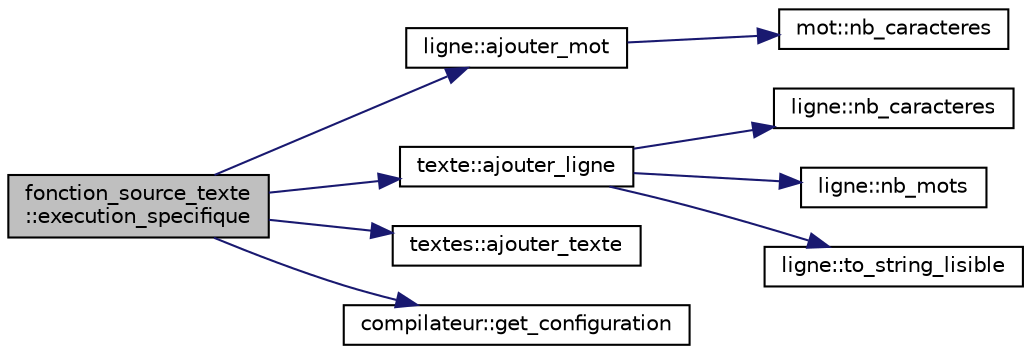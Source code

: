 digraph "fonction_source_texte::execution_specifique"
{
  edge [fontname="Helvetica",fontsize="10",labelfontname="Helvetica",labelfontsize="10"];
  node [fontname="Helvetica",fontsize="10",shape=record];
  rankdir="LR";
  Node48 [label="fonction_source_texte\l::execution_specifique",height=0.2,width=0.4,color="black", fillcolor="grey75", style="filled", fontcolor="black"];
  Node48 -> Node49 [color="midnightblue",fontsize="10",style="solid",fontname="Helvetica"];
  Node49 [label="ligne::ajouter_mot",height=0.2,width=0.4,color="black", fillcolor="white", style="filled",URL="$classligne.html#abb194a19c94d5d7ec48ef442f5043d1e",tooltip="Ajoute un mot à la ligne. "];
  Node49 -> Node50 [color="midnightblue",fontsize="10",style="solid",fontname="Helvetica"];
  Node50 [label="mot::nb_caracteres",height=0.2,width=0.4,color="black", fillcolor="white", style="filled",URL="$classmot.html#a9f5c9cd3673bd6d4ba3b7ea9e406ef49",tooltip="Retourne le nombre de caractère du mot. "];
  Node48 -> Node51 [color="midnightblue",fontsize="10",style="solid",fontname="Helvetica"];
  Node51 [label="texte::ajouter_ligne",height=0.2,width=0.4,color="black", fillcolor="white", style="filled",URL="$classtexte.html#abb3d9763a37659b12552379cb4e0dc8c",tooltip="Ajoute une ligne donnée en fin de texte. "];
  Node51 -> Node52 [color="midnightblue",fontsize="10",style="solid",fontname="Helvetica"];
  Node52 [label="ligne::nb_caracteres",height=0.2,width=0.4,color="black", fillcolor="white", style="filled",URL="$classligne.html#a3bfedd99e8ffbb068432df6d0768d5d1",tooltip="Retourne le nombre de caractères de la ligne. "];
  Node51 -> Node53 [color="midnightblue",fontsize="10",style="solid",fontname="Helvetica"];
  Node53 [label="ligne::nb_mots",height=0.2,width=0.4,color="black", fillcolor="white", style="filled",URL="$classligne.html#ada0847f3e3c95773bb2c03db970f81d7",tooltip="Retourne le nombre de mots de la ligne. "];
  Node51 -> Node54 [color="midnightblue",fontsize="10",style="solid",fontname="Helvetica"];
  Node54 [label="ligne::to_string_lisible",height=0.2,width=0.4,color="black", fillcolor="white", style="filled",URL="$classligne.html#affd23e66b472f932e1e28df34a652539",tooltip="Convertit et retourne la ligne au format QString avec l&#39;ajout de séparateur. "];
  Node48 -> Node55 [color="midnightblue",fontsize="10",style="solid",fontname="Helvetica"];
  Node55 [label="textes::ajouter_texte",height=0.2,width=0.4,color="black", fillcolor="white", style="filled",URL="$classtextes.html#a43f525d434beb88abf038c54fe656d91",tooltip="Ajoute un texte donné. "];
  Node48 -> Node56 [color="midnightblue",fontsize="10",style="solid",fontname="Helvetica"];
  Node56 [label="compilateur::get_configuration",height=0.2,width=0.4,color="black", fillcolor="white", style="filled",URL="$classcompilateur.html#a1b90b920c98f81b88171bda33967ffac",tooltip="Accesseur de la configuration courante. "];
}
